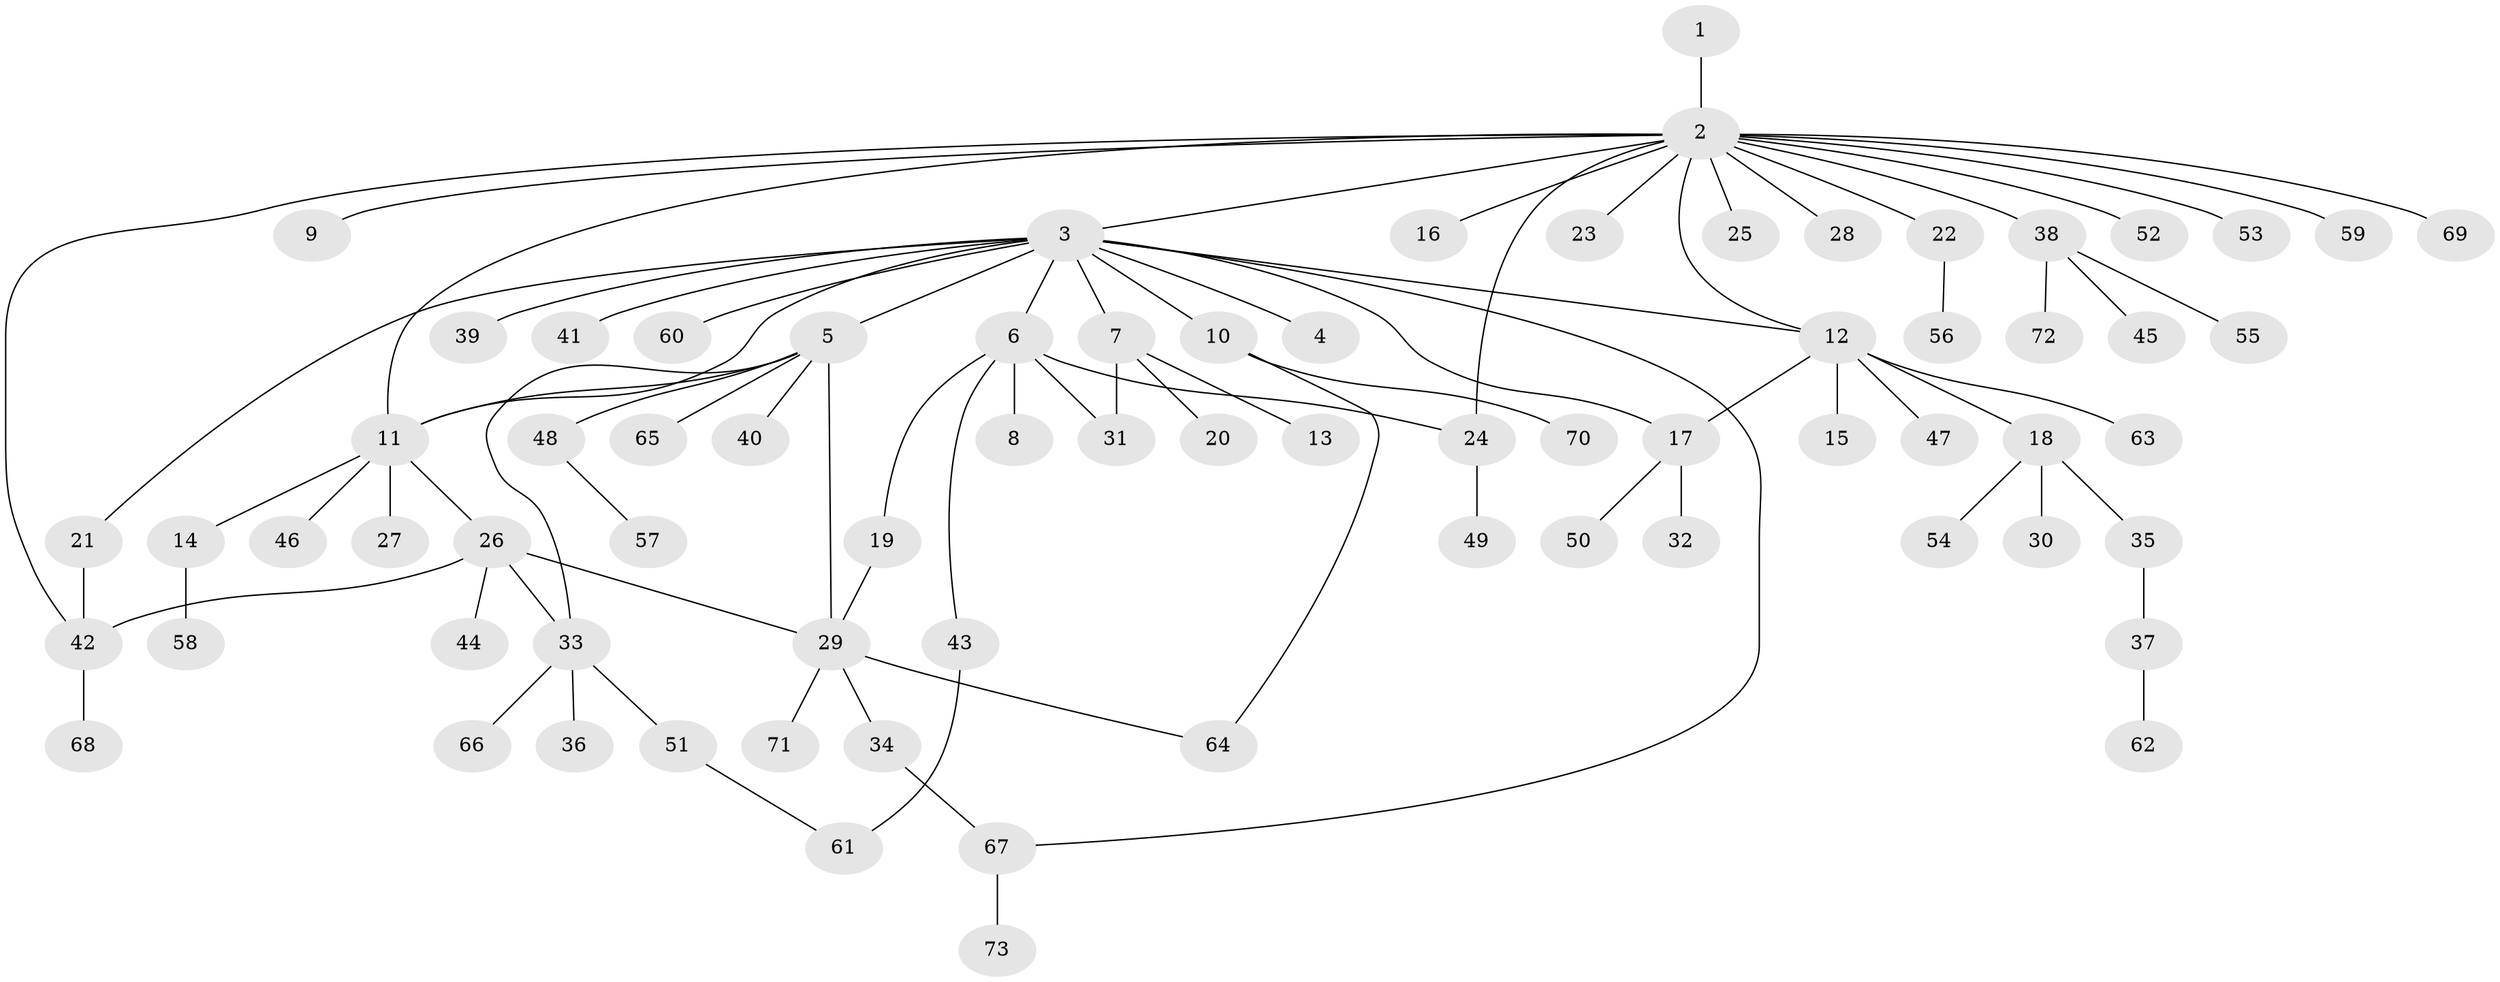 // Generated by graph-tools (version 1.1) at 2025/11/02/27/25 16:11:09]
// undirected, 73 vertices, 86 edges
graph export_dot {
graph [start="1"]
  node [color=gray90,style=filled];
  1;
  2;
  3;
  4;
  5;
  6;
  7;
  8;
  9;
  10;
  11;
  12;
  13;
  14;
  15;
  16;
  17;
  18;
  19;
  20;
  21;
  22;
  23;
  24;
  25;
  26;
  27;
  28;
  29;
  30;
  31;
  32;
  33;
  34;
  35;
  36;
  37;
  38;
  39;
  40;
  41;
  42;
  43;
  44;
  45;
  46;
  47;
  48;
  49;
  50;
  51;
  52;
  53;
  54;
  55;
  56;
  57;
  58;
  59;
  60;
  61;
  62;
  63;
  64;
  65;
  66;
  67;
  68;
  69;
  70;
  71;
  72;
  73;
  1 -- 2;
  2 -- 3;
  2 -- 9;
  2 -- 11;
  2 -- 12;
  2 -- 16;
  2 -- 22;
  2 -- 23;
  2 -- 24;
  2 -- 25;
  2 -- 28;
  2 -- 38;
  2 -- 42;
  2 -- 52;
  2 -- 53;
  2 -- 59;
  2 -- 69;
  3 -- 4;
  3 -- 5;
  3 -- 6;
  3 -- 7;
  3 -- 10;
  3 -- 11;
  3 -- 12;
  3 -- 17;
  3 -- 21;
  3 -- 39;
  3 -- 41;
  3 -- 60;
  3 -- 67;
  5 -- 11;
  5 -- 29;
  5 -- 33;
  5 -- 40;
  5 -- 48;
  5 -- 65;
  6 -- 8;
  6 -- 19;
  6 -- 24;
  6 -- 31;
  6 -- 43;
  7 -- 13;
  7 -- 20;
  7 -- 31;
  10 -- 64;
  10 -- 70;
  11 -- 14;
  11 -- 26;
  11 -- 27;
  11 -- 46;
  12 -- 15;
  12 -- 17;
  12 -- 18;
  12 -- 47;
  12 -- 63;
  14 -- 58;
  17 -- 32;
  17 -- 50;
  18 -- 30;
  18 -- 35;
  18 -- 54;
  19 -- 29;
  21 -- 42;
  22 -- 56;
  24 -- 49;
  26 -- 29;
  26 -- 33;
  26 -- 42;
  26 -- 44;
  29 -- 34;
  29 -- 64;
  29 -- 71;
  33 -- 36;
  33 -- 51;
  33 -- 66;
  34 -- 67;
  35 -- 37;
  37 -- 62;
  38 -- 45;
  38 -- 55;
  38 -- 72;
  42 -- 68;
  43 -- 61;
  48 -- 57;
  51 -- 61;
  67 -- 73;
}
